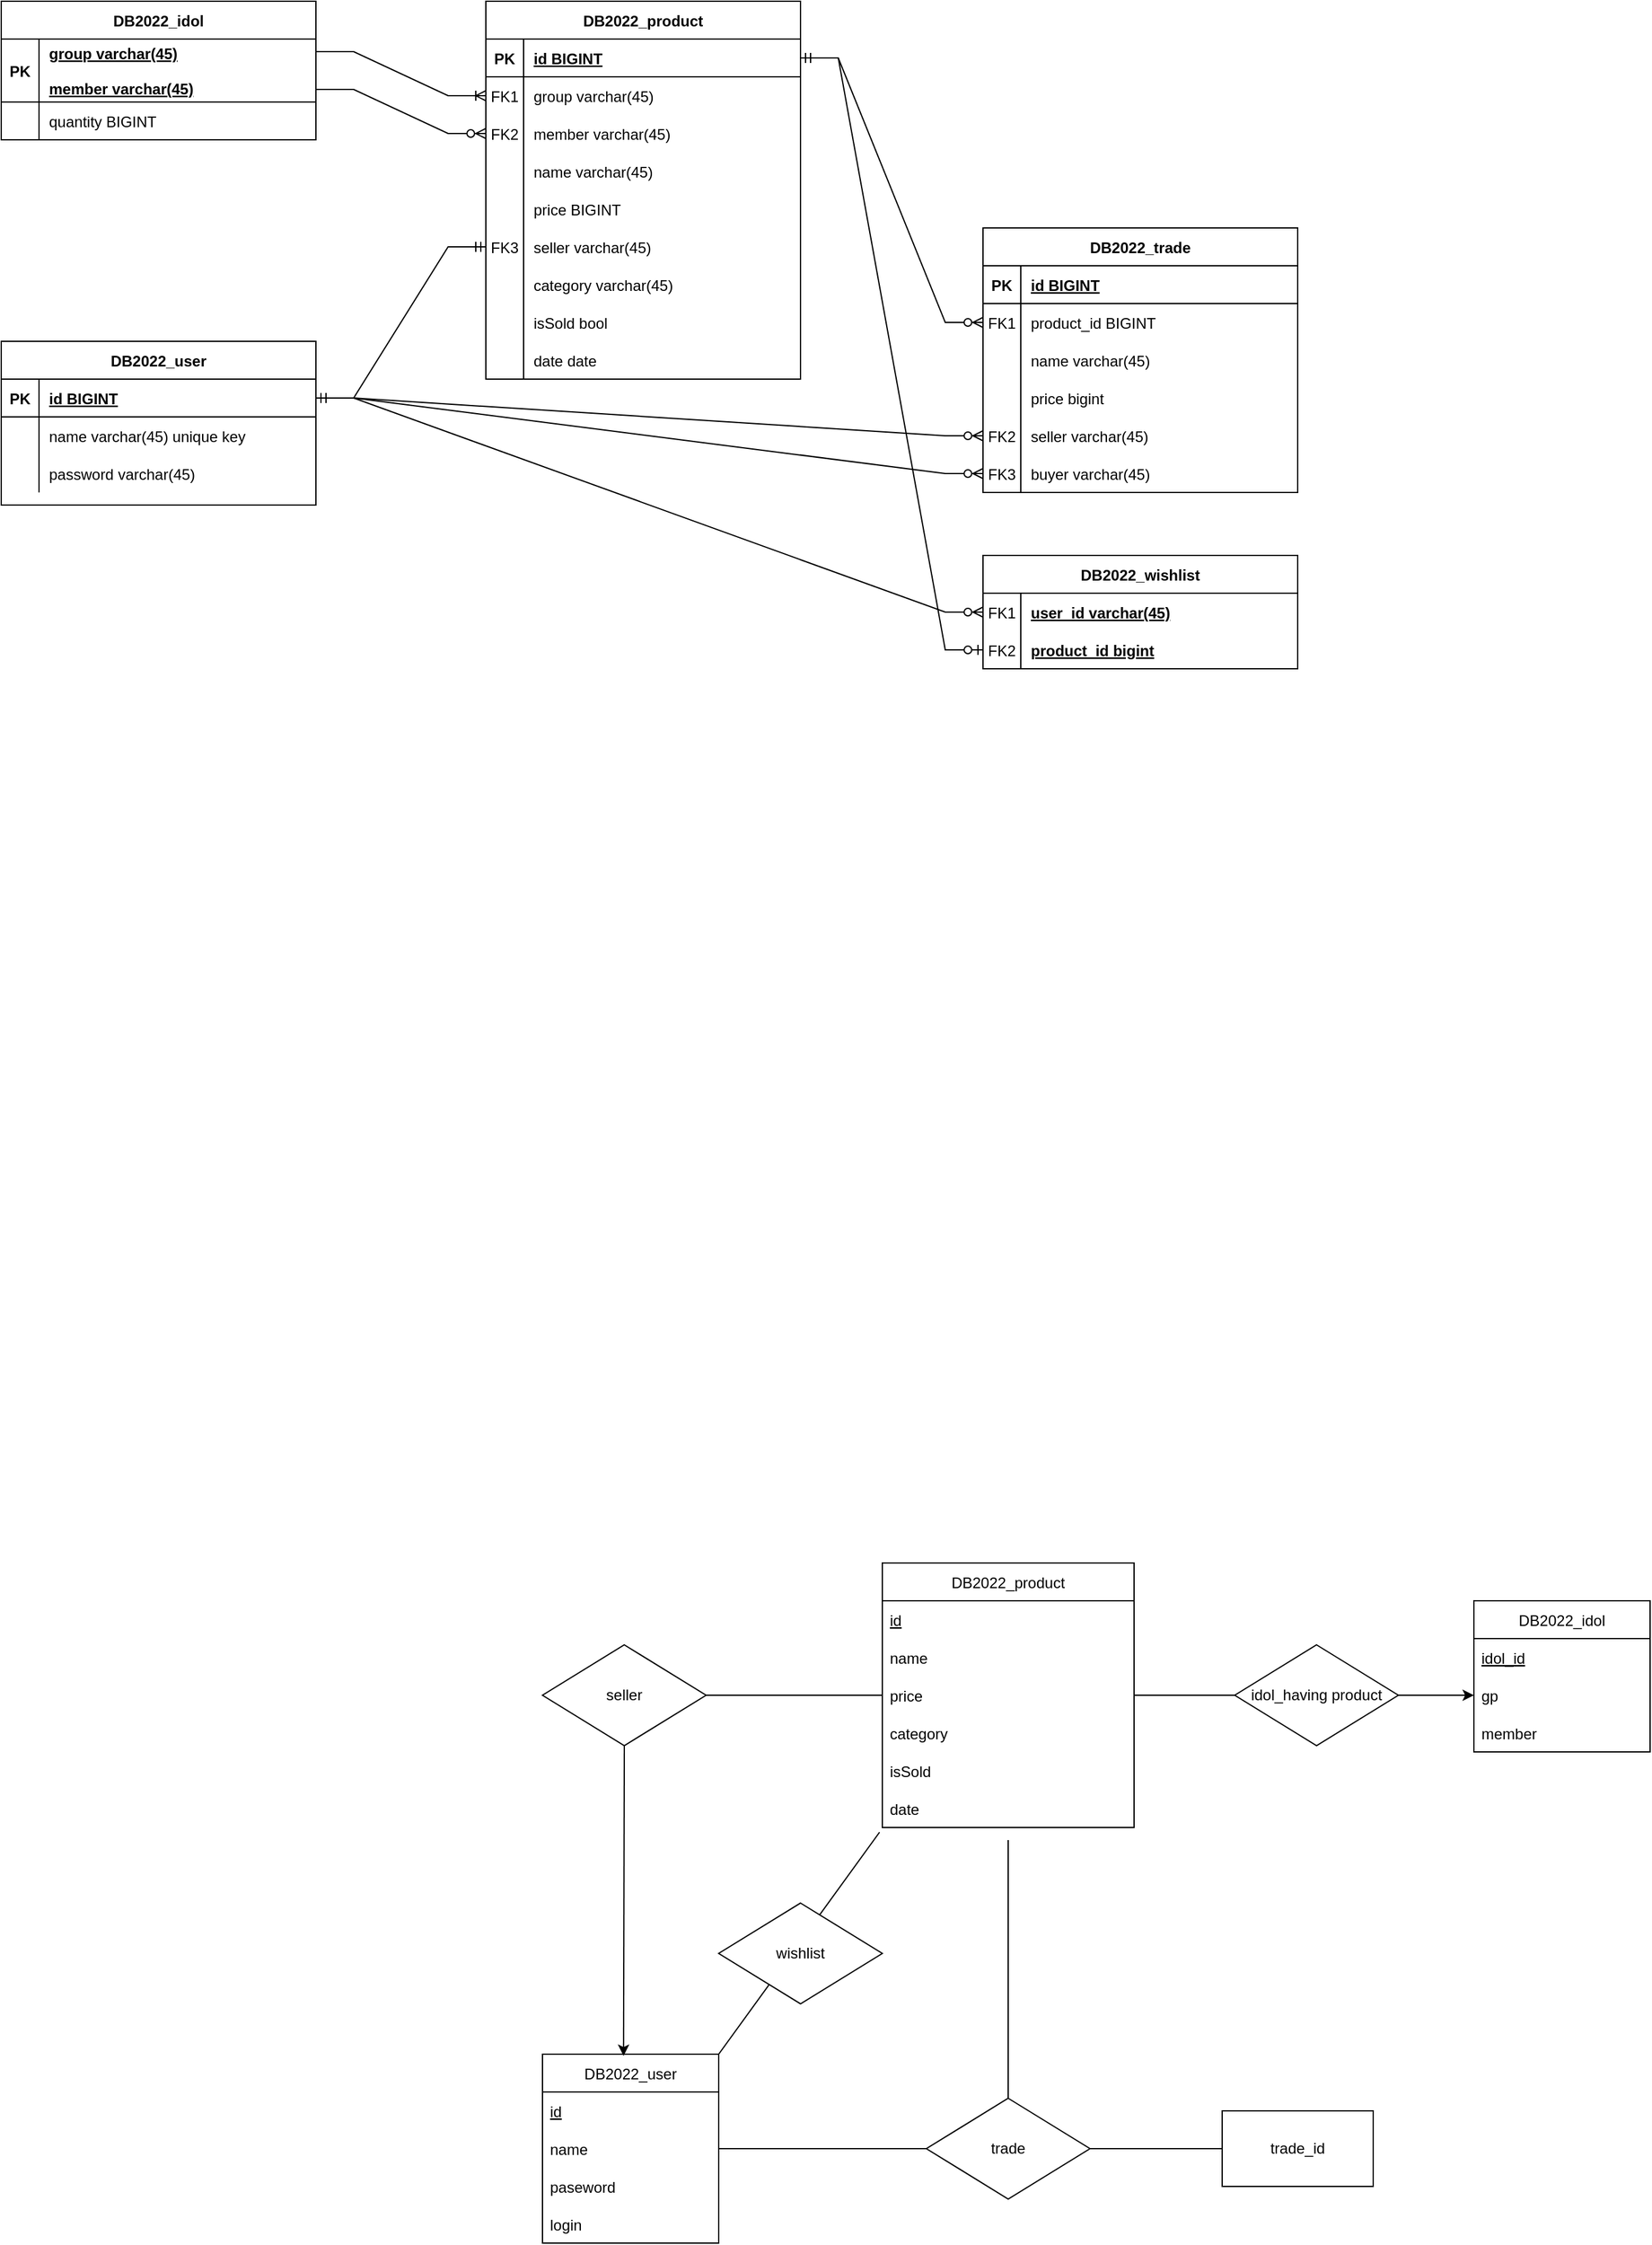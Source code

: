 <mxfile version="19.0.0" type="github">
  <diagram id="R2lEEEUBdFMjLlhIrx00" name="Page-1">
    <mxGraphModel dx="1138" dy="635" grid="1" gridSize="10" guides="1" tooltips="1" connect="1" arrows="1" fold="1" page="1" pageScale="1" pageWidth="850" pageHeight="1100" math="0" shadow="0" extFonts="Permanent Marker^https://fonts.googleapis.com/css?family=Permanent+Marker">
      <root>
        <mxCell id="0" />
        <mxCell id="1" parent="0" />
        <mxCell id="C-vyLk0tnHw3VtMMgP7b-2" value="DB2022_idol" style="shape=table;startSize=30;container=1;collapsible=1;childLayout=tableLayout;fixedRows=1;rowLines=0;fontStyle=1;align=center;resizeLast=1;" parent="1" vertex="1">
          <mxGeometry x="40" y="80" width="250" height="110" as="geometry" />
        </mxCell>
        <mxCell id="C-vyLk0tnHw3VtMMgP7b-3" value="" style="shape=partialRectangle;collapsible=0;dropTarget=0;pointerEvents=0;fillColor=none;points=[[0,0.5],[1,0.5]];portConstraint=eastwest;top=0;left=0;right=0;bottom=1;" parent="C-vyLk0tnHw3VtMMgP7b-2" vertex="1">
          <mxGeometry y="30" width="250" height="50" as="geometry" />
        </mxCell>
        <mxCell id="C-vyLk0tnHw3VtMMgP7b-4" value="PK" style="shape=partialRectangle;overflow=hidden;connectable=0;fillColor=none;top=0;left=0;bottom=0;right=0;fontStyle=1;" parent="C-vyLk0tnHw3VtMMgP7b-3" vertex="1">
          <mxGeometry width="30" height="50" as="geometry">
            <mxRectangle width="30" height="50" as="alternateBounds" />
          </mxGeometry>
        </mxCell>
        <mxCell id="C-vyLk0tnHw3VtMMgP7b-5" value="group varchar(45)&#xa;&#xa;member varchar(45)" style="shape=partialRectangle;overflow=hidden;connectable=0;fillColor=none;top=0;left=0;bottom=0;right=0;align=left;spacingLeft=6;fontStyle=5;" parent="C-vyLk0tnHw3VtMMgP7b-3" vertex="1">
          <mxGeometry x="30" width="220" height="50" as="geometry">
            <mxRectangle width="220" height="50" as="alternateBounds" />
          </mxGeometry>
        </mxCell>
        <mxCell id="C-vyLk0tnHw3VtMMgP7b-6" value="" style="shape=partialRectangle;collapsible=0;dropTarget=0;pointerEvents=0;fillColor=none;points=[[0,0.5],[1,0.5]];portConstraint=eastwest;top=0;left=0;right=0;bottom=0;" parent="C-vyLk0tnHw3VtMMgP7b-2" vertex="1">
          <mxGeometry y="80" width="250" height="30" as="geometry" />
        </mxCell>
        <mxCell id="C-vyLk0tnHw3VtMMgP7b-7" value="" style="shape=partialRectangle;overflow=hidden;connectable=0;fillColor=none;top=0;left=0;bottom=0;right=0;" parent="C-vyLk0tnHw3VtMMgP7b-6" vertex="1">
          <mxGeometry width="30" height="30" as="geometry">
            <mxRectangle width="30" height="30" as="alternateBounds" />
          </mxGeometry>
        </mxCell>
        <mxCell id="C-vyLk0tnHw3VtMMgP7b-8" value="quantity BIGINT" style="shape=partialRectangle;overflow=hidden;connectable=0;fillColor=none;top=0;left=0;bottom=0;right=0;align=left;spacingLeft=6;" parent="C-vyLk0tnHw3VtMMgP7b-6" vertex="1">
          <mxGeometry x="30" width="220" height="30" as="geometry">
            <mxRectangle width="220" height="30" as="alternateBounds" />
          </mxGeometry>
        </mxCell>
        <mxCell id="C-vyLk0tnHw3VtMMgP7b-13" value="DB2022_product" style="shape=table;startSize=30;container=1;collapsible=1;childLayout=tableLayout;fixedRows=1;rowLines=0;fontStyle=1;align=center;resizeLast=1;" parent="1" vertex="1">
          <mxGeometry x="425" y="80" width="250" height="300" as="geometry">
            <mxRectangle x="450" y="280" width="130" height="30" as="alternateBounds" />
          </mxGeometry>
        </mxCell>
        <mxCell id="C-vyLk0tnHw3VtMMgP7b-14" value="" style="shape=partialRectangle;collapsible=0;dropTarget=0;pointerEvents=0;fillColor=none;points=[[0,0.5],[1,0.5]];portConstraint=eastwest;top=0;left=0;right=0;bottom=1;" parent="C-vyLk0tnHw3VtMMgP7b-13" vertex="1">
          <mxGeometry y="30" width="250" height="30" as="geometry" />
        </mxCell>
        <mxCell id="C-vyLk0tnHw3VtMMgP7b-15" value="PK" style="shape=partialRectangle;overflow=hidden;connectable=0;fillColor=none;top=0;left=0;bottom=0;right=0;fontStyle=1;" parent="C-vyLk0tnHw3VtMMgP7b-14" vertex="1">
          <mxGeometry width="30" height="30" as="geometry">
            <mxRectangle width="30" height="30" as="alternateBounds" />
          </mxGeometry>
        </mxCell>
        <mxCell id="C-vyLk0tnHw3VtMMgP7b-16" value="id BIGINT" style="shape=partialRectangle;overflow=hidden;connectable=0;fillColor=none;top=0;left=0;bottom=0;right=0;align=left;spacingLeft=6;fontStyle=5;" parent="C-vyLk0tnHw3VtMMgP7b-14" vertex="1">
          <mxGeometry x="30" width="220" height="30" as="geometry">
            <mxRectangle width="220" height="30" as="alternateBounds" />
          </mxGeometry>
        </mxCell>
        <mxCell id="xkbYCQGquXAiovhVJ25W-100" style="shape=partialRectangle;collapsible=0;dropTarget=0;pointerEvents=0;fillColor=none;points=[[0,0.5],[1,0.5]];portConstraint=eastwest;top=0;left=0;right=0;bottom=0;" parent="C-vyLk0tnHw3VtMMgP7b-13" vertex="1">
          <mxGeometry y="60" width="250" height="30" as="geometry" />
        </mxCell>
        <mxCell id="xkbYCQGquXAiovhVJ25W-101" value="FK1" style="shape=partialRectangle;overflow=hidden;connectable=0;fillColor=none;top=0;left=0;bottom=0;right=0;" parent="xkbYCQGquXAiovhVJ25W-100" vertex="1">
          <mxGeometry width="30" height="30" as="geometry">
            <mxRectangle width="30" height="30" as="alternateBounds" />
          </mxGeometry>
        </mxCell>
        <mxCell id="xkbYCQGquXAiovhVJ25W-102" value="group varchar(45)" style="shape=partialRectangle;overflow=hidden;connectable=0;fillColor=none;top=0;left=0;bottom=0;right=0;align=left;spacingLeft=6;" parent="xkbYCQGquXAiovhVJ25W-100" vertex="1">
          <mxGeometry x="30" width="220" height="30" as="geometry">
            <mxRectangle width="220" height="30" as="alternateBounds" />
          </mxGeometry>
        </mxCell>
        <mxCell id="xkbYCQGquXAiovhVJ25W-97" style="shape=partialRectangle;collapsible=0;dropTarget=0;pointerEvents=0;fillColor=none;points=[[0,0.5],[1,0.5]];portConstraint=eastwest;top=0;left=0;right=0;bottom=0;" parent="C-vyLk0tnHw3VtMMgP7b-13" vertex="1">
          <mxGeometry y="90" width="250" height="30" as="geometry" />
        </mxCell>
        <mxCell id="xkbYCQGquXAiovhVJ25W-98" value="FK2" style="shape=partialRectangle;overflow=hidden;connectable=0;fillColor=none;top=0;left=0;bottom=0;right=0;" parent="xkbYCQGquXAiovhVJ25W-97" vertex="1">
          <mxGeometry width="30" height="30" as="geometry">
            <mxRectangle width="30" height="30" as="alternateBounds" />
          </mxGeometry>
        </mxCell>
        <mxCell id="xkbYCQGquXAiovhVJ25W-99" value="member varchar(45)" style="shape=partialRectangle;overflow=hidden;connectable=0;fillColor=none;top=0;left=0;bottom=0;right=0;align=left;spacingLeft=6;" parent="xkbYCQGquXAiovhVJ25W-97" vertex="1">
          <mxGeometry x="30" width="220" height="30" as="geometry">
            <mxRectangle width="220" height="30" as="alternateBounds" />
          </mxGeometry>
        </mxCell>
        <mxCell id="C-vyLk0tnHw3VtMMgP7b-17" value="" style="shape=partialRectangle;collapsible=0;dropTarget=0;pointerEvents=0;fillColor=none;points=[[0,0.5],[1,0.5]];portConstraint=eastwest;top=0;left=0;right=0;bottom=0;" parent="C-vyLk0tnHw3VtMMgP7b-13" vertex="1">
          <mxGeometry y="120" width="250" height="30" as="geometry" />
        </mxCell>
        <mxCell id="C-vyLk0tnHw3VtMMgP7b-18" value="" style="shape=partialRectangle;overflow=hidden;connectable=0;fillColor=none;top=0;left=0;bottom=0;right=0;" parent="C-vyLk0tnHw3VtMMgP7b-17" vertex="1">
          <mxGeometry width="30" height="30" as="geometry">
            <mxRectangle width="30" height="30" as="alternateBounds" />
          </mxGeometry>
        </mxCell>
        <mxCell id="C-vyLk0tnHw3VtMMgP7b-19" value="name varchar(45)" style="shape=partialRectangle;overflow=hidden;connectable=0;fillColor=none;top=0;left=0;bottom=0;right=0;align=left;spacingLeft=6;" parent="C-vyLk0tnHw3VtMMgP7b-17" vertex="1">
          <mxGeometry x="30" width="220" height="30" as="geometry">
            <mxRectangle width="220" height="30" as="alternateBounds" />
          </mxGeometry>
        </mxCell>
        <mxCell id="C-vyLk0tnHw3VtMMgP7b-20" value="" style="shape=partialRectangle;collapsible=0;dropTarget=0;pointerEvents=0;fillColor=none;points=[[0,0.5],[1,0.5]];portConstraint=eastwest;top=0;left=0;right=0;bottom=0;" parent="C-vyLk0tnHw3VtMMgP7b-13" vertex="1">
          <mxGeometry y="150" width="250" height="30" as="geometry" />
        </mxCell>
        <mxCell id="C-vyLk0tnHw3VtMMgP7b-21" value="" style="shape=partialRectangle;overflow=hidden;connectable=0;fillColor=none;top=0;left=0;bottom=0;right=0;" parent="C-vyLk0tnHw3VtMMgP7b-20" vertex="1">
          <mxGeometry width="30" height="30" as="geometry">
            <mxRectangle width="30" height="30" as="alternateBounds" />
          </mxGeometry>
        </mxCell>
        <mxCell id="C-vyLk0tnHw3VtMMgP7b-22" value="price BIGINT" style="shape=partialRectangle;overflow=hidden;connectable=0;fillColor=none;top=0;left=0;bottom=0;right=0;align=left;spacingLeft=6;" parent="C-vyLk0tnHw3VtMMgP7b-20" vertex="1">
          <mxGeometry x="30" width="220" height="30" as="geometry">
            <mxRectangle width="220" height="30" as="alternateBounds" />
          </mxGeometry>
        </mxCell>
        <mxCell id="xkbYCQGquXAiovhVJ25W-43" style="shape=partialRectangle;collapsible=0;dropTarget=0;pointerEvents=0;fillColor=none;points=[[0,0.5],[1,0.5]];portConstraint=eastwest;top=0;left=0;right=0;bottom=0;" parent="C-vyLk0tnHw3VtMMgP7b-13" vertex="1">
          <mxGeometry y="180" width="250" height="30" as="geometry" />
        </mxCell>
        <mxCell id="xkbYCQGquXAiovhVJ25W-44" value="FK3" style="shape=partialRectangle;overflow=hidden;connectable=0;fillColor=none;top=0;left=0;bottom=0;right=0;" parent="xkbYCQGquXAiovhVJ25W-43" vertex="1">
          <mxGeometry width="30" height="30" as="geometry">
            <mxRectangle width="30" height="30" as="alternateBounds" />
          </mxGeometry>
        </mxCell>
        <mxCell id="xkbYCQGquXAiovhVJ25W-45" value="seller varchar(45)" style="shape=partialRectangle;overflow=hidden;connectable=0;fillColor=none;top=0;left=0;bottom=0;right=0;align=left;spacingLeft=6;" parent="xkbYCQGquXAiovhVJ25W-43" vertex="1">
          <mxGeometry x="30" width="220" height="30" as="geometry">
            <mxRectangle width="220" height="30" as="alternateBounds" />
          </mxGeometry>
        </mxCell>
        <mxCell id="xkbYCQGquXAiovhVJ25W-46" style="shape=partialRectangle;collapsible=0;dropTarget=0;pointerEvents=0;fillColor=none;points=[[0,0.5],[1,0.5]];portConstraint=eastwest;top=0;left=0;right=0;bottom=0;" parent="C-vyLk0tnHw3VtMMgP7b-13" vertex="1">
          <mxGeometry y="210" width="250" height="30" as="geometry" />
        </mxCell>
        <mxCell id="xkbYCQGquXAiovhVJ25W-47" style="shape=partialRectangle;overflow=hidden;connectable=0;fillColor=none;top=0;left=0;bottom=0;right=0;" parent="xkbYCQGquXAiovhVJ25W-46" vertex="1">
          <mxGeometry width="30" height="30" as="geometry">
            <mxRectangle width="30" height="30" as="alternateBounds" />
          </mxGeometry>
        </mxCell>
        <mxCell id="xkbYCQGquXAiovhVJ25W-48" value="category varchar(45)" style="shape=partialRectangle;overflow=hidden;connectable=0;fillColor=none;top=0;left=0;bottom=0;right=0;align=left;spacingLeft=6;" parent="xkbYCQGquXAiovhVJ25W-46" vertex="1">
          <mxGeometry x="30" width="220" height="30" as="geometry">
            <mxRectangle width="220" height="30" as="alternateBounds" />
          </mxGeometry>
        </mxCell>
        <mxCell id="xkbYCQGquXAiovhVJ25W-52" style="shape=partialRectangle;collapsible=0;dropTarget=0;pointerEvents=0;fillColor=none;points=[[0,0.5],[1,0.5]];portConstraint=eastwest;top=0;left=0;right=0;bottom=0;" parent="C-vyLk0tnHw3VtMMgP7b-13" vertex="1">
          <mxGeometry y="240" width="250" height="30" as="geometry" />
        </mxCell>
        <mxCell id="xkbYCQGquXAiovhVJ25W-53" style="shape=partialRectangle;overflow=hidden;connectable=0;fillColor=none;top=0;left=0;bottom=0;right=0;" parent="xkbYCQGquXAiovhVJ25W-52" vertex="1">
          <mxGeometry width="30" height="30" as="geometry">
            <mxRectangle width="30" height="30" as="alternateBounds" />
          </mxGeometry>
        </mxCell>
        <mxCell id="xkbYCQGquXAiovhVJ25W-54" value="isSold bool" style="shape=partialRectangle;overflow=hidden;connectable=0;fillColor=none;top=0;left=0;bottom=0;right=0;align=left;spacingLeft=6;" parent="xkbYCQGquXAiovhVJ25W-52" vertex="1">
          <mxGeometry x="30" width="220" height="30" as="geometry">
            <mxRectangle width="220" height="30" as="alternateBounds" />
          </mxGeometry>
        </mxCell>
        <mxCell id="xkbYCQGquXAiovhVJ25W-49" style="shape=partialRectangle;collapsible=0;dropTarget=0;pointerEvents=0;fillColor=none;points=[[0,0.5],[1,0.5]];portConstraint=eastwest;top=0;left=0;right=0;bottom=0;" parent="C-vyLk0tnHw3VtMMgP7b-13" vertex="1">
          <mxGeometry y="270" width="250" height="30" as="geometry" />
        </mxCell>
        <mxCell id="xkbYCQGquXAiovhVJ25W-50" value="" style="shape=partialRectangle;overflow=hidden;connectable=0;fillColor=none;top=0;left=0;bottom=0;right=0;" parent="xkbYCQGquXAiovhVJ25W-49" vertex="1">
          <mxGeometry width="30" height="30" as="geometry">
            <mxRectangle width="30" height="30" as="alternateBounds" />
          </mxGeometry>
        </mxCell>
        <mxCell id="xkbYCQGquXAiovhVJ25W-51" value="date date" style="shape=partialRectangle;overflow=hidden;connectable=0;fillColor=none;top=0;left=0;bottom=0;right=0;align=left;spacingLeft=6;" parent="xkbYCQGquXAiovhVJ25W-49" vertex="1">
          <mxGeometry x="30" width="220" height="30" as="geometry">
            <mxRectangle width="220" height="30" as="alternateBounds" />
          </mxGeometry>
        </mxCell>
        <mxCell id="xkbYCQGquXAiovhVJ25W-8" value="DB2022_user" style="shape=table;startSize=30;container=1;collapsible=1;childLayout=tableLayout;fixedRows=1;rowLines=0;fontStyle=1;align=center;resizeLast=1;" parent="1" vertex="1">
          <mxGeometry x="40" y="350" width="250" height="130" as="geometry" />
        </mxCell>
        <mxCell id="xkbYCQGquXAiovhVJ25W-9" value="" style="shape=partialRectangle;collapsible=0;dropTarget=0;pointerEvents=0;fillColor=none;points=[[0,0.5],[1,0.5]];portConstraint=eastwest;top=0;left=0;right=0;bottom=1;" parent="xkbYCQGquXAiovhVJ25W-8" vertex="1">
          <mxGeometry y="30" width="250" height="30" as="geometry" />
        </mxCell>
        <mxCell id="xkbYCQGquXAiovhVJ25W-10" value="PK" style="shape=partialRectangle;overflow=hidden;connectable=0;fillColor=none;top=0;left=0;bottom=0;right=0;fontStyle=1;" parent="xkbYCQGquXAiovhVJ25W-9" vertex="1">
          <mxGeometry width="30" height="30" as="geometry">
            <mxRectangle width="30" height="30" as="alternateBounds" />
          </mxGeometry>
        </mxCell>
        <mxCell id="xkbYCQGquXAiovhVJ25W-11" value="id BIGINT" style="shape=partialRectangle;overflow=hidden;connectable=0;fillColor=none;top=0;left=0;bottom=0;right=0;align=left;spacingLeft=6;fontStyle=5;" parent="xkbYCQGquXAiovhVJ25W-9" vertex="1">
          <mxGeometry x="30" width="220" height="30" as="geometry">
            <mxRectangle width="220" height="30" as="alternateBounds" />
          </mxGeometry>
        </mxCell>
        <mxCell id="xkbYCQGquXAiovhVJ25W-12" value="" style="shape=partialRectangle;collapsible=0;dropTarget=0;pointerEvents=0;fillColor=none;points=[[0,0.5],[1,0.5]];portConstraint=eastwest;top=0;left=0;right=0;bottom=0;" parent="xkbYCQGquXAiovhVJ25W-8" vertex="1">
          <mxGeometry y="60" width="250" height="30" as="geometry" />
        </mxCell>
        <mxCell id="xkbYCQGquXAiovhVJ25W-13" value="" style="shape=partialRectangle;overflow=hidden;connectable=0;fillColor=none;top=0;left=0;bottom=0;right=0;" parent="xkbYCQGquXAiovhVJ25W-12" vertex="1">
          <mxGeometry width="30" height="30" as="geometry">
            <mxRectangle width="30" height="30" as="alternateBounds" />
          </mxGeometry>
        </mxCell>
        <mxCell id="xkbYCQGquXAiovhVJ25W-14" value="name varchar(45) unique key" style="shape=partialRectangle;overflow=hidden;connectable=0;fillColor=none;top=0;left=0;bottom=0;right=0;align=left;spacingLeft=6;" parent="xkbYCQGquXAiovhVJ25W-12" vertex="1">
          <mxGeometry x="30" width="220" height="30" as="geometry">
            <mxRectangle width="220" height="30" as="alternateBounds" />
          </mxGeometry>
        </mxCell>
        <mxCell id="xkbYCQGquXAiovhVJ25W-15" value="" style="shape=partialRectangle;collapsible=0;dropTarget=0;pointerEvents=0;fillColor=none;points=[[0,0.5],[1,0.5]];portConstraint=eastwest;top=0;left=0;right=0;bottom=0;" parent="xkbYCQGquXAiovhVJ25W-8" vertex="1">
          <mxGeometry y="90" width="250" height="30" as="geometry" />
        </mxCell>
        <mxCell id="xkbYCQGquXAiovhVJ25W-16" value="" style="shape=partialRectangle;overflow=hidden;connectable=0;fillColor=none;top=0;left=0;bottom=0;right=0;" parent="xkbYCQGquXAiovhVJ25W-15" vertex="1">
          <mxGeometry width="30" height="30" as="geometry">
            <mxRectangle width="30" height="30" as="alternateBounds" />
          </mxGeometry>
        </mxCell>
        <mxCell id="xkbYCQGquXAiovhVJ25W-17" value="password varchar(45) " style="shape=partialRectangle;overflow=hidden;connectable=0;fillColor=none;top=0;left=0;bottom=0;right=0;align=left;spacingLeft=6;" parent="xkbYCQGquXAiovhVJ25W-15" vertex="1">
          <mxGeometry x="30" width="220" height="30" as="geometry">
            <mxRectangle width="220" height="30" as="alternateBounds" />
          </mxGeometry>
        </mxCell>
        <mxCell id="xkbYCQGquXAiovhVJ25W-55" value="" style="edgeStyle=entityRelationEdgeStyle;fontSize=12;html=1;endArrow=ERmandOne;startArrow=ERmandOne;rounded=0;exitX=1;exitY=0.5;exitDx=0;exitDy=0;entryX=0;entryY=0.5;entryDx=0;entryDy=0;" parent="1" source="xkbYCQGquXAiovhVJ25W-9" target="xkbYCQGquXAiovhVJ25W-43" edge="1">
          <mxGeometry width="100" height="100" relative="1" as="geometry">
            <mxPoint x="260" y="490" as="sourcePoint" />
            <mxPoint x="360" y="390" as="targetPoint" />
          </mxGeometry>
        </mxCell>
        <mxCell id="xkbYCQGquXAiovhVJ25W-56" value="DB2022_trade" style="shape=table;startSize=30;container=1;collapsible=1;childLayout=tableLayout;fixedRows=1;rowLines=0;fontStyle=1;align=center;resizeLast=1;" parent="1" vertex="1">
          <mxGeometry x="820" y="260" width="250" height="210" as="geometry">
            <mxRectangle x="450" y="280" width="130" height="30" as="alternateBounds" />
          </mxGeometry>
        </mxCell>
        <mxCell id="xkbYCQGquXAiovhVJ25W-57" value="" style="shape=partialRectangle;collapsible=0;dropTarget=0;pointerEvents=0;fillColor=none;points=[[0,0.5],[1,0.5]];portConstraint=eastwest;top=0;left=0;right=0;bottom=1;" parent="xkbYCQGquXAiovhVJ25W-56" vertex="1">
          <mxGeometry y="30" width="250" height="30" as="geometry" />
        </mxCell>
        <mxCell id="xkbYCQGquXAiovhVJ25W-58" value="PK" style="shape=partialRectangle;overflow=hidden;connectable=0;fillColor=none;top=0;left=0;bottom=0;right=0;fontStyle=1;" parent="xkbYCQGquXAiovhVJ25W-57" vertex="1">
          <mxGeometry width="30" height="30" as="geometry">
            <mxRectangle width="30" height="30" as="alternateBounds" />
          </mxGeometry>
        </mxCell>
        <mxCell id="xkbYCQGquXAiovhVJ25W-59" value="id BIGINT" style="shape=partialRectangle;overflow=hidden;connectable=0;fillColor=none;top=0;left=0;bottom=0;right=0;align=left;spacingLeft=6;fontStyle=5;" parent="xkbYCQGquXAiovhVJ25W-57" vertex="1">
          <mxGeometry x="30" width="220" height="30" as="geometry">
            <mxRectangle width="220" height="30" as="alternateBounds" />
          </mxGeometry>
        </mxCell>
        <mxCell id="xkbYCQGquXAiovhVJ25W-60" value="" style="shape=partialRectangle;collapsible=0;dropTarget=0;pointerEvents=0;fillColor=none;points=[[0,0.5],[1,0.5]];portConstraint=eastwest;top=0;left=0;right=0;bottom=0;" parent="xkbYCQGquXAiovhVJ25W-56" vertex="1">
          <mxGeometry y="60" width="250" height="30" as="geometry" />
        </mxCell>
        <mxCell id="xkbYCQGquXAiovhVJ25W-61" value="FK1" style="shape=partialRectangle;overflow=hidden;connectable=0;fillColor=none;top=0;left=0;bottom=0;right=0;" parent="xkbYCQGquXAiovhVJ25W-60" vertex="1">
          <mxGeometry width="30" height="30" as="geometry">
            <mxRectangle width="30" height="30" as="alternateBounds" />
          </mxGeometry>
        </mxCell>
        <mxCell id="xkbYCQGquXAiovhVJ25W-62" value="product_id BIGINT" style="shape=partialRectangle;overflow=hidden;connectable=0;fillColor=none;top=0;left=0;bottom=0;right=0;align=left;spacingLeft=6;" parent="xkbYCQGquXAiovhVJ25W-60" vertex="1">
          <mxGeometry x="30" width="220" height="30" as="geometry">
            <mxRectangle width="220" height="30" as="alternateBounds" />
          </mxGeometry>
        </mxCell>
        <mxCell id="xkbYCQGquXAiovhVJ25W-63" value="" style="shape=partialRectangle;collapsible=0;dropTarget=0;pointerEvents=0;fillColor=none;points=[[0,0.5],[1,0.5]];portConstraint=eastwest;top=0;left=0;right=0;bottom=0;" parent="xkbYCQGquXAiovhVJ25W-56" vertex="1">
          <mxGeometry y="90" width="250" height="30" as="geometry" />
        </mxCell>
        <mxCell id="xkbYCQGquXAiovhVJ25W-64" value="" style="shape=partialRectangle;overflow=hidden;connectable=0;fillColor=none;top=0;left=0;bottom=0;right=0;" parent="xkbYCQGquXAiovhVJ25W-63" vertex="1">
          <mxGeometry width="30" height="30" as="geometry">
            <mxRectangle width="30" height="30" as="alternateBounds" />
          </mxGeometry>
        </mxCell>
        <mxCell id="xkbYCQGquXAiovhVJ25W-65" value="name varchar(45)" style="shape=partialRectangle;overflow=hidden;connectable=0;fillColor=none;top=0;left=0;bottom=0;right=0;align=left;spacingLeft=6;" parent="xkbYCQGquXAiovhVJ25W-63" vertex="1">
          <mxGeometry x="30" width="220" height="30" as="geometry">
            <mxRectangle width="220" height="30" as="alternateBounds" />
          </mxGeometry>
        </mxCell>
        <mxCell id="xkbYCQGquXAiovhVJ25W-66" style="shape=partialRectangle;collapsible=0;dropTarget=0;pointerEvents=0;fillColor=none;points=[[0,0.5],[1,0.5]];portConstraint=eastwest;top=0;left=0;right=0;bottom=0;" parent="xkbYCQGquXAiovhVJ25W-56" vertex="1">
          <mxGeometry y="120" width="250" height="30" as="geometry" />
        </mxCell>
        <mxCell id="xkbYCQGquXAiovhVJ25W-67" value="" style="shape=partialRectangle;overflow=hidden;connectable=0;fillColor=none;top=0;left=0;bottom=0;right=0;" parent="xkbYCQGquXAiovhVJ25W-66" vertex="1">
          <mxGeometry width="30" height="30" as="geometry">
            <mxRectangle width="30" height="30" as="alternateBounds" />
          </mxGeometry>
        </mxCell>
        <mxCell id="xkbYCQGquXAiovhVJ25W-68" value="price bigint" style="shape=partialRectangle;overflow=hidden;connectable=0;fillColor=none;top=0;left=0;bottom=0;right=0;align=left;spacingLeft=6;" parent="xkbYCQGquXAiovhVJ25W-66" vertex="1">
          <mxGeometry x="30" width="220" height="30" as="geometry">
            <mxRectangle width="220" height="30" as="alternateBounds" />
          </mxGeometry>
        </mxCell>
        <mxCell id="xkbYCQGquXAiovhVJ25W-69" style="shape=partialRectangle;collapsible=0;dropTarget=0;pointerEvents=0;fillColor=none;points=[[0,0.5],[1,0.5]];portConstraint=eastwest;top=0;left=0;right=0;bottom=0;" parent="xkbYCQGquXAiovhVJ25W-56" vertex="1">
          <mxGeometry y="150" width="250" height="30" as="geometry" />
        </mxCell>
        <mxCell id="xkbYCQGquXAiovhVJ25W-70" value="FK2" style="shape=partialRectangle;overflow=hidden;connectable=0;fillColor=none;top=0;left=0;bottom=0;right=0;" parent="xkbYCQGquXAiovhVJ25W-69" vertex="1">
          <mxGeometry width="30" height="30" as="geometry">
            <mxRectangle width="30" height="30" as="alternateBounds" />
          </mxGeometry>
        </mxCell>
        <mxCell id="xkbYCQGquXAiovhVJ25W-71" value="seller varchar(45)" style="shape=partialRectangle;overflow=hidden;connectable=0;fillColor=none;top=0;left=0;bottom=0;right=0;align=left;spacingLeft=6;" parent="xkbYCQGquXAiovhVJ25W-69" vertex="1">
          <mxGeometry x="30" width="220" height="30" as="geometry">
            <mxRectangle width="220" height="30" as="alternateBounds" />
          </mxGeometry>
        </mxCell>
        <mxCell id="xkbYCQGquXAiovhVJ25W-72" style="shape=partialRectangle;collapsible=0;dropTarget=0;pointerEvents=0;fillColor=none;points=[[0,0.5],[1,0.5]];portConstraint=eastwest;top=0;left=0;right=0;bottom=0;" parent="xkbYCQGquXAiovhVJ25W-56" vertex="1">
          <mxGeometry y="180" width="250" height="30" as="geometry" />
        </mxCell>
        <mxCell id="xkbYCQGquXAiovhVJ25W-73" value="FK3" style="shape=partialRectangle;overflow=hidden;connectable=0;fillColor=none;top=0;left=0;bottom=0;right=0;" parent="xkbYCQGquXAiovhVJ25W-72" vertex="1">
          <mxGeometry width="30" height="30" as="geometry">
            <mxRectangle width="30" height="30" as="alternateBounds" />
          </mxGeometry>
        </mxCell>
        <mxCell id="xkbYCQGquXAiovhVJ25W-74" value="buyer varchar(45)" style="shape=partialRectangle;overflow=hidden;connectable=0;fillColor=none;top=0;left=0;bottom=0;right=0;align=left;spacingLeft=6;" parent="xkbYCQGquXAiovhVJ25W-72" vertex="1">
          <mxGeometry x="30" width="220" height="30" as="geometry">
            <mxRectangle width="220" height="30" as="alternateBounds" />
          </mxGeometry>
        </mxCell>
        <mxCell id="xkbYCQGquXAiovhVJ25W-78" value="DB2022_wishlist" style="shape=table;startSize=30;container=1;collapsible=1;childLayout=tableLayout;fixedRows=1;rowLines=0;fontStyle=1;align=center;resizeLast=1;" parent="1" vertex="1">
          <mxGeometry x="820" y="520" width="250" height="90" as="geometry">
            <mxRectangle x="450" y="280" width="130" height="30" as="alternateBounds" />
          </mxGeometry>
        </mxCell>
        <mxCell id="xkbYCQGquXAiovhVJ25W-82" value="" style="shape=partialRectangle;collapsible=0;dropTarget=0;pointerEvents=0;fillColor=none;points=[[0,0.5],[1,0.5]];portConstraint=eastwest;top=0;left=0;right=0;bottom=0;" parent="xkbYCQGquXAiovhVJ25W-78" vertex="1">
          <mxGeometry y="30" width="250" height="30" as="geometry" />
        </mxCell>
        <mxCell id="xkbYCQGquXAiovhVJ25W-83" value="FK1" style="shape=partialRectangle;overflow=hidden;connectable=0;fillColor=none;top=0;left=0;bottom=0;right=0;" parent="xkbYCQGquXAiovhVJ25W-82" vertex="1">
          <mxGeometry width="30" height="30" as="geometry">
            <mxRectangle width="30" height="30" as="alternateBounds" />
          </mxGeometry>
        </mxCell>
        <mxCell id="xkbYCQGquXAiovhVJ25W-84" value="user_id varchar(45)" style="shape=partialRectangle;overflow=hidden;connectable=0;fillColor=none;top=0;left=0;bottom=0;right=0;align=left;spacingLeft=6;fontStyle=5" parent="xkbYCQGquXAiovhVJ25W-82" vertex="1">
          <mxGeometry x="30" width="220" height="30" as="geometry">
            <mxRectangle width="220" height="30" as="alternateBounds" />
          </mxGeometry>
        </mxCell>
        <mxCell id="xkbYCQGquXAiovhVJ25W-85" value="" style="shape=partialRectangle;collapsible=0;dropTarget=0;pointerEvents=0;fillColor=none;points=[[0,0.5],[1,0.5]];portConstraint=eastwest;top=0;left=0;right=0;bottom=0;" parent="xkbYCQGquXAiovhVJ25W-78" vertex="1">
          <mxGeometry y="60" width="250" height="30" as="geometry" />
        </mxCell>
        <mxCell id="xkbYCQGquXAiovhVJ25W-86" value="FK2" style="shape=partialRectangle;overflow=hidden;connectable=0;fillColor=none;top=0;left=0;bottom=0;right=0;" parent="xkbYCQGquXAiovhVJ25W-85" vertex="1">
          <mxGeometry width="30" height="30" as="geometry">
            <mxRectangle width="30" height="30" as="alternateBounds" />
          </mxGeometry>
        </mxCell>
        <mxCell id="xkbYCQGquXAiovhVJ25W-87" value="product_id bigint" style="shape=partialRectangle;overflow=hidden;connectable=0;fillColor=none;top=0;left=0;bottom=0;right=0;align=left;spacingLeft=6;fontStyle=5" parent="xkbYCQGquXAiovhVJ25W-85" vertex="1">
          <mxGeometry x="30" width="220" height="30" as="geometry">
            <mxRectangle width="220" height="30" as="alternateBounds" />
          </mxGeometry>
        </mxCell>
        <mxCell id="xkbYCQGquXAiovhVJ25W-104" value="" style="edgeStyle=entityRelationEdgeStyle;fontSize=12;html=1;endArrow=ERoneToMany;rounded=0;entryX=0;entryY=0.5;entryDx=0;entryDy=0;" parent="1" target="xkbYCQGquXAiovhVJ25W-100" edge="1">
          <mxGeometry width="100" height="100" relative="1" as="geometry">
            <mxPoint x="290" y="120" as="sourcePoint" />
            <mxPoint x="390" y="20" as="targetPoint" />
          </mxGeometry>
        </mxCell>
        <mxCell id="xkbYCQGquXAiovhVJ25W-105" value="" style="edgeStyle=entityRelationEdgeStyle;fontSize=12;html=1;endArrow=ERzeroToMany;endFill=1;rounded=0;entryX=0;entryY=0.5;entryDx=0;entryDy=0;" parent="1" target="xkbYCQGquXAiovhVJ25W-97" edge="1">
          <mxGeometry width="100" height="100" relative="1" as="geometry">
            <mxPoint x="290" y="150" as="sourcePoint" />
            <mxPoint x="390" y="60" as="targetPoint" />
          </mxGeometry>
        </mxCell>
        <mxCell id="xkbYCQGquXAiovhVJ25W-106" value="" style="edgeStyle=entityRelationEdgeStyle;fontSize=12;html=1;endArrow=ERzeroToMany;endFill=1;rounded=0;exitX=1;exitY=0.5;exitDx=0;exitDy=0;" parent="1" source="C-vyLk0tnHw3VtMMgP7b-14" target="xkbYCQGquXAiovhVJ25W-60" edge="1">
          <mxGeometry width="100" height="100" relative="1" as="geometry">
            <mxPoint x="710" y="450" as="sourcePoint" />
            <mxPoint x="810" y="350" as="targetPoint" />
          </mxGeometry>
        </mxCell>
        <mxCell id="xkbYCQGquXAiovhVJ25W-108" value="" style="edgeStyle=entityRelationEdgeStyle;fontSize=12;html=1;endArrow=ERzeroToMany;endFill=1;rounded=0;exitX=1;exitY=0.5;exitDx=0;exitDy=0;entryX=0;entryY=0.5;entryDx=0;entryDy=0;" parent="1" source="xkbYCQGquXAiovhVJ25W-9" target="xkbYCQGquXAiovhVJ25W-69" edge="1">
          <mxGeometry width="100" height="100" relative="1" as="geometry">
            <mxPoint x="530" y="410" as="sourcePoint" />
            <mxPoint x="630" y="310" as="targetPoint" />
          </mxGeometry>
        </mxCell>
        <mxCell id="xkbYCQGquXAiovhVJ25W-109" value="" style="edgeStyle=entityRelationEdgeStyle;fontSize=12;html=1;endArrow=ERzeroToMany;endFill=1;rounded=0;exitX=1;exitY=0.5;exitDx=0;exitDy=0;" parent="1" source="xkbYCQGquXAiovhVJ25W-9" target="xkbYCQGquXAiovhVJ25W-72" edge="1">
          <mxGeometry width="100" height="100" relative="1" as="geometry">
            <mxPoint x="530" y="410" as="sourcePoint" />
            <mxPoint x="630" y="310" as="targetPoint" />
          </mxGeometry>
        </mxCell>
        <mxCell id="xkbYCQGquXAiovhVJ25W-110" value="" style="edgeStyle=entityRelationEdgeStyle;fontSize=12;html=1;endArrow=ERzeroToMany;endFill=1;rounded=0;exitX=1;exitY=0.5;exitDx=0;exitDy=0;" parent="1" source="xkbYCQGquXAiovhVJ25W-9" target="xkbYCQGquXAiovhVJ25W-82" edge="1">
          <mxGeometry width="100" height="100" relative="1" as="geometry">
            <mxPoint x="530" y="410" as="sourcePoint" />
            <mxPoint x="630" y="310" as="targetPoint" />
          </mxGeometry>
        </mxCell>
        <mxCell id="xkbYCQGquXAiovhVJ25W-111" value="" style="edgeStyle=entityRelationEdgeStyle;fontSize=12;html=1;endArrow=ERzeroToOne;startArrow=ERmandOne;rounded=0;exitX=1;exitY=0.5;exitDx=0;exitDy=0;entryX=0;entryY=0.5;entryDx=0;entryDy=0;" parent="1" source="C-vyLk0tnHw3VtMMgP7b-14" target="xkbYCQGquXAiovhVJ25W-85" edge="1">
          <mxGeometry width="100" height="100" relative="1" as="geometry">
            <mxPoint x="530" y="410" as="sourcePoint" />
            <mxPoint x="630" y="310" as="targetPoint" />
          </mxGeometry>
        </mxCell>
        <mxCell id="1Ugp_uGdGOWydIi367tV-1" value="DB2022_product" style="swimlane;fontStyle=0;childLayout=stackLayout;horizontal=1;startSize=30;horizontalStack=0;resizeParent=1;resizeParentMax=0;resizeLast=0;collapsible=1;marginBottom=0;" parent="1" vertex="1">
          <mxGeometry x="740" y="1320" width="200" height="210" as="geometry" />
        </mxCell>
        <mxCell id="1Ugp_uGdGOWydIi367tV-2" value="id" style="text;strokeColor=none;fillColor=none;align=left;verticalAlign=middle;spacingLeft=4;spacingRight=4;overflow=hidden;points=[[0,0.5],[1,0.5]];portConstraint=eastwest;rotatable=0;fontStyle=4" parent="1Ugp_uGdGOWydIi367tV-1" vertex="1">
          <mxGeometry y="30" width="200" height="30" as="geometry" />
        </mxCell>
        <mxCell id="1Ugp_uGdGOWydIi367tV-3" value="name" style="text;strokeColor=none;fillColor=none;align=left;verticalAlign=middle;spacingLeft=4;spacingRight=4;overflow=hidden;points=[[0,0.5],[1,0.5]];portConstraint=eastwest;rotatable=0;" parent="1Ugp_uGdGOWydIi367tV-1" vertex="1">
          <mxGeometry y="60" width="200" height="30" as="geometry" />
        </mxCell>
        <mxCell id="1Ugp_uGdGOWydIi367tV-4" value="price" style="text;strokeColor=none;fillColor=none;align=left;verticalAlign=middle;spacingLeft=4;spacingRight=4;overflow=hidden;points=[[0,0.5],[1,0.5]];portConstraint=eastwest;rotatable=0;" parent="1Ugp_uGdGOWydIi367tV-1" vertex="1">
          <mxGeometry y="90" width="200" height="30" as="geometry" />
        </mxCell>
        <mxCell id="1Ugp_uGdGOWydIi367tV-8" value="category" style="text;strokeColor=none;fillColor=none;align=left;verticalAlign=middle;spacingLeft=4;spacingRight=4;overflow=hidden;points=[[0,0.5],[1,0.5]];portConstraint=eastwest;rotatable=0;" parent="1Ugp_uGdGOWydIi367tV-1" vertex="1">
          <mxGeometry y="120" width="200" height="30" as="geometry" />
        </mxCell>
        <mxCell id="1Ugp_uGdGOWydIi367tV-7" value="isSold" style="text;strokeColor=none;fillColor=none;align=left;verticalAlign=middle;spacingLeft=4;spacingRight=4;overflow=hidden;points=[[0,0.5],[1,0.5]];portConstraint=eastwest;rotatable=0;" parent="1Ugp_uGdGOWydIi367tV-1" vertex="1">
          <mxGeometry y="150" width="200" height="30" as="geometry" />
        </mxCell>
        <mxCell id="1Ugp_uGdGOWydIi367tV-6" value="date" style="text;strokeColor=none;fillColor=none;align=left;verticalAlign=middle;spacingLeft=4;spacingRight=4;overflow=hidden;points=[[0,0.5],[1,0.5]];portConstraint=eastwest;rotatable=0;" parent="1Ugp_uGdGOWydIi367tV-1" vertex="1">
          <mxGeometry y="180" width="200" height="30" as="geometry" />
        </mxCell>
        <mxCell id="1Ugp_uGdGOWydIi367tV-9" value="DB2022_user" style="swimlane;fontStyle=0;childLayout=stackLayout;horizontal=1;startSize=30;horizontalStack=0;resizeParent=1;resizeParentMax=0;resizeLast=0;collapsible=1;marginBottom=0;" parent="1" vertex="1">
          <mxGeometry x="470" y="1710" width="140" height="150" as="geometry" />
        </mxCell>
        <mxCell id="1Ugp_uGdGOWydIi367tV-10" value="id" style="text;strokeColor=none;fillColor=none;align=left;verticalAlign=middle;spacingLeft=4;spacingRight=4;overflow=hidden;points=[[0,0.5],[1,0.5]];portConstraint=eastwest;rotatable=0;fontStyle=4" parent="1Ugp_uGdGOWydIi367tV-9" vertex="1">
          <mxGeometry y="30" width="140" height="30" as="geometry" />
        </mxCell>
        <mxCell id="1Ugp_uGdGOWydIi367tV-11" value="name" style="text;strokeColor=none;fillColor=none;align=left;verticalAlign=middle;spacingLeft=4;spacingRight=4;overflow=hidden;points=[[0,0.5],[1,0.5]];portConstraint=eastwest;rotatable=0;" parent="1Ugp_uGdGOWydIi367tV-9" vertex="1">
          <mxGeometry y="60" width="140" height="30" as="geometry" />
        </mxCell>
        <mxCell id="1Ugp_uGdGOWydIi367tV-12" value="paseword" style="text;strokeColor=none;fillColor=none;align=left;verticalAlign=middle;spacingLeft=4;spacingRight=4;overflow=hidden;points=[[0,0.5],[1,0.5]];portConstraint=eastwest;rotatable=0;" parent="1Ugp_uGdGOWydIi367tV-9" vertex="1">
          <mxGeometry y="90" width="140" height="30" as="geometry" />
        </mxCell>
        <mxCell id="1Ugp_uGdGOWydIi367tV-13" value="login" style="text;strokeColor=none;fillColor=none;align=left;verticalAlign=middle;spacingLeft=4;spacingRight=4;overflow=hidden;points=[[0,0.5],[1,0.5]];portConstraint=eastwest;rotatable=0;" parent="1Ugp_uGdGOWydIi367tV-9" vertex="1">
          <mxGeometry y="120" width="140" height="30" as="geometry" />
        </mxCell>
        <mxCell id="1Ugp_uGdGOWydIi367tV-20" style="edgeStyle=orthogonalEdgeStyle;rounded=0;orthogonalLoop=1;jettySize=auto;html=1;exitX=1;exitY=0.5;exitDx=0;exitDy=0;" parent="1" source="1Ugp_uGdGOWydIi367tV-4" target="1Ugp_uGdGOWydIi367tV-16" edge="1">
          <mxGeometry relative="1" as="geometry">
            <mxPoint x="1080" y="1300" as="sourcePoint" />
          </mxGeometry>
        </mxCell>
        <mxCell id="1Ugp_uGdGOWydIi367tV-14" value="DB2022_idol" style="swimlane;fontStyle=0;childLayout=stackLayout;horizontal=1;startSize=30;horizontalStack=0;resizeParent=1;resizeParentMax=0;resizeLast=0;collapsible=1;marginBottom=0;perimeterSpacing=0;strokeWidth=1;" parent="1" vertex="1">
          <mxGeometry x="1210" y="1350" width="140" height="120" as="geometry" />
        </mxCell>
        <mxCell id="1Ugp_uGdGOWydIi367tV-15" value="idol_id" style="text;strokeColor=none;fillColor=none;align=left;verticalAlign=middle;spacingLeft=4;spacingRight=4;overflow=hidden;points=[[0,0.5],[1,0.5]];portConstraint=eastwest;rotatable=0;fontStyle=4" parent="1Ugp_uGdGOWydIi367tV-14" vertex="1">
          <mxGeometry y="30" width="140" height="30" as="geometry" />
        </mxCell>
        <mxCell id="1Ugp_uGdGOWydIi367tV-16" value="gp" style="text;strokeColor=none;fillColor=none;align=left;verticalAlign=middle;spacingLeft=4;spacingRight=4;overflow=hidden;points=[[0,0.5],[1,0.5]];portConstraint=eastwest;rotatable=0;" parent="1Ugp_uGdGOWydIi367tV-14" vertex="1">
          <mxGeometry y="60" width="140" height="30" as="geometry" />
        </mxCell>
        <mxCell id="1Ugp_uGdGOWydIi367tV-17" value="member" style="text;strokeColor=none;fillColor=none;align=left;verticalAlign=middle;spacingLeft=4;spacingRight=4;overflow=hidden;points=[[0,0.5],[1,0.5]];portConstraint=eastwest;rotatable=0;" parent="1Ugp_uGdGOWydIi367tV-14" vertex="1">
          <mxGeometry y="90" width="140" height="30" as="geometry" />
        </mxCell>
        <mxCell id="1Ugp_uGdGOWydIi367tV-24" value="seller" style="rhombus;whiteSpace=wrap;html=1;strokeWidth=1;gradientColor=#ffffff;" parent="1" vertex="1">
          <mxGeometry x="470" y="1385" width="130" height="80" as="geometry" />
        </mxCell>
        <mxCell id="TMMnBG-8vW5O7f0t9vdf-1" value="" style="endArrow=none;html=1;rounded=0;entryX=0.5;entryY=1.333;entryDx=0;entryDy=0;entryPerimeter=0;exitX=0.5;exitY=0;exitDx=0;exitDy=0;" parent="1" source="1Ugp_uGdGOWydIi367tV-22" target="1Ugp_uGdGOWydIi367tV-6" edge="1">
          <mxGeometry width="50" height="50" relative="1" as="geometry">
            <mxPoint x="850" y="1740" as="sourcePoint" />
            <mxPoint x="860" y="1610" as="targetPoint" />
          </mxGeometry>
        </mxCell>
        <mxCell id="TMMnBG-8vW5O7f0t9vdf-3" value="idol_having product" style="rhombus;whiteSpace=wrap;html=1;strokeWidth=1;gradientColor=#ffffff;" parent="1" vertex="1">
          <mxGeometry x="1020" y="1385" width="130" height="80" as="geometry" />
        </mxCell>
        <mxCell id="TMMnBG-8vW5O7f0t9vdf-4" value="" style="endArrow=none;html=1;rounded=0;exitX=0;exitY=0.5;exitDx=0;exitDy=0;entryX=1;entryY=0.5;entryDx=0;entryDy=0;" parent="1" source="1Ugp_uGdGOWydIi367tV-22" target="1Ugp_uGdGOWydIi367tV-11" edge="1">
          <mxGeometry width="50" height="50" relative="1" as="geometry">
            <mxPoint x="810" y="1745" as="sourcePoint" />
            <mxPoint x="860" y="1695" as="targetPoint" />
          </mxGeometry>
        </mxCell>
        <mxCell id="TMMnBG-8vW5O7f0t9vdf-9" value="" style="endArrow=none;html=1;rounded=0;entryX=1;entryY=0.5;entryDx=0;entryDy=0;exitX=0;exitY=0.5;exitDx=0;exitDy=0;" parent="1" source="1Ugp_uGdGOWydIi367tV-4" target="1Ugp_uGdGOWydIi367tV-24" edge="1">
          <mxGeometry width="50" height="50" relative="1" as="geometry">
            <mxPoint x="535" y="1600" as="sourcePoint" />
            <mxPoint x="720" y="1550" as="targetPoint" />
          </mxGeometry>
        </mxCell>
        <mxCell id="TMMnBG-8vW5O7f0t9vdf-10" value="" style="endArrow=classic;html=1;rounded=0;exitX=0.5;exitY=1;exitDx=0;exitDy=0;entryX=0.46;entryY=0.009;entryDx=0;entryDy=0;entryPerimeter=0;" parent="1" source="1Ugp_uGdGOWydIi367tV-24" target="1Ugp_uGdGOWydIi367tV-9" edge="1">
          <mxGeometry width="50" height="50" relative="1" as="geometry">
            <mxPoint x="530" y="1480" as="sourcePoint" />
            <mxPoint x="600" y="1510" as="targetPoint" />
          </mxGeometry>
        </mxCell>
        <mxCell id="TMMnBG-8vW5O7f0t9vdf-13" value="" style="endArrow=none;html=1;rounded=0;exitX=1;exitY=0;exitDx=0;exitDy=0;entryX=-0.011;entryY=1.125;entryDx=0;entryDy=0;entryPerimeter=0;startArrow=none;" parent="1" source="1Ugp_uGdGOWydIi367tV-9" target="1Ugp_uGdGOWydIi367tV-6" edge="1">
          <mxGeometry width="50" height="50" relative="1" as="geometry">
            <mxPoint x="890" y="1610" as="sourcePoint" />
            <mxPoint x="940" y="1560" as="targetPoint" />
          </mxGeometry>
        </mxCell>
        <mxCell id="1Ugp_uGdGOWydIi367tV-22" value="trade" style="rhombus;whiteSpace=wrap;html=1;strokeWidth=1;gradientColor=#ffffff;" parent="1" vertex="1">
          <mxGeometry x="775" y="1745" width="130" height="80" as="geometry" />
        </mxCell>
        <mxCell id="1Ugp_uGdGOWydIi367tV-23" value="wishlist" style="rhombus;whiteSpace=wrap;html=1;strokeWidth=1;gradientColor=#ffffff;" parent="1" vertex="1">
          <mxGeometry x="610" y="1590" width="130" height="80" as="geometry" />
        </mxCell>
        <mxCell id="GN_sRWSa8-kHmZCB2rdh-2" value="trade_id" style="rounded=0;whiteSpace=wrap;html=1;" vertex="1" parent="1">
          <mxGeometry x="1010" y="1755" width="120" height="60" as="geometry" />
        </mxCell>
        <mxCell id="GN_sRWSa8-kHmZCB2rdh-3" value="" style="endArrow=none;html=1;rounded=0;exitX=1;exitY=0.5;exitDx=0;exitDy=0;" edge="1" parent="1" source="1Ugp_uGdGOWydIi367tV-22" target="GN_sRWSa8-kHmZCB2rdh-2">
          <mxGeometry width="50" height="50" relative="1" as="geometry">
            <mxPoint x="950" y="1730" as="sourcePoint" />
            <mxPoint x="1000" y="1680" as="targetPoint" />
          </mxGeometry>
        </mxCell>
      </root>
    </mxGraphModel>
  </diagram>
</mxfile>

